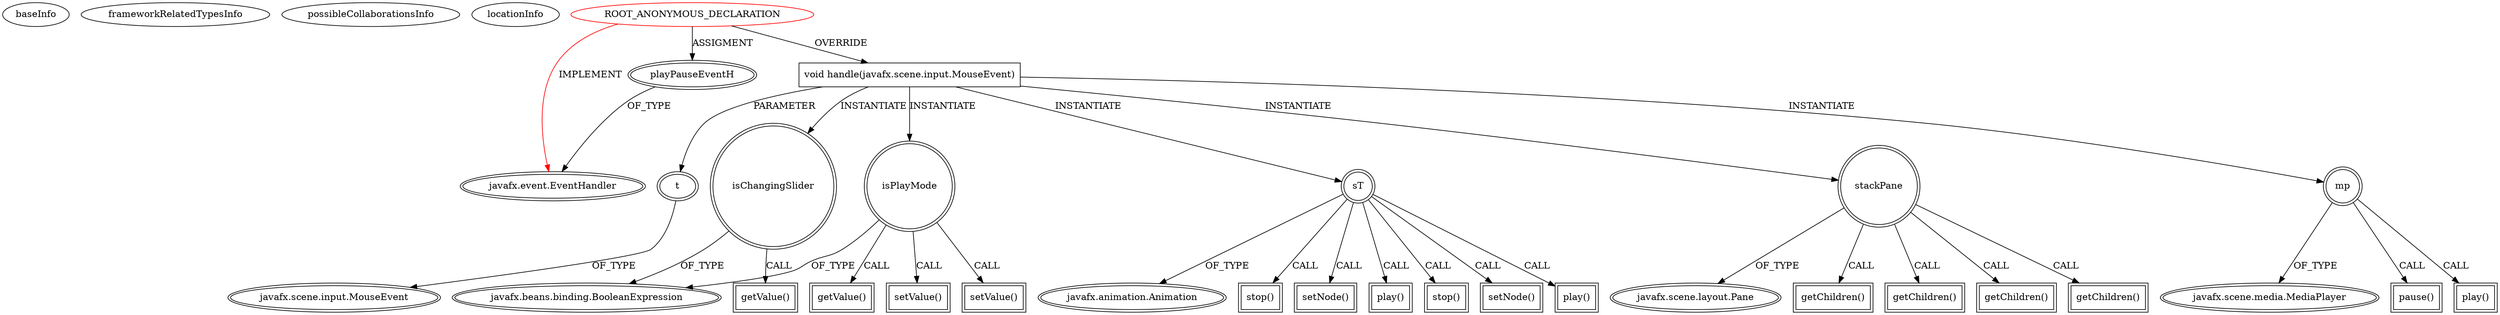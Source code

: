 digraph {
baseInfo[graphId=4680,category="extension_graph",isAnonymous=true,possibleRelation=false]
frameworkRelatedTypesInfo[0="javafx.event.EventHandler"]
possibleCollaborationsInfo[]
locationInfo[projectName="victor-fdez-hb-repo",filePath="/victor-fdez-hb-repo/hb-repo-master/FLLTutorializator/src/com/honeybadgers/flltutorial/ui/main/navigation/VideoPanel.java",contextSignature="void createScene()",graphId="4680"]
0[label="ROOT_ANONYMOUS_DECLARATION",vertexType="ROOT_ANONYMOUS_DECLARATION",isFrameworkType=false,color=red]
1[label="javafx.event.EventHandler",vertexType="FRAMEWORK_INTERFACE_TYPE",isFrameworkType=true,peripheries=2]
2[label="playPauseEventH",vertexType="OUTSIDE_VARIABLE_EXPRESION",isFrameworkType=true,peripheries=2]
4[label="void handle(javafx.scene.input.MouseEvent)",vertexType="OVERRIDING_METHOD_DECLARATION",isFrameworkType=false,shape=box]
5[label="t",vertexType="PARAMETER_DECLARATION",isFrameworkType=true,peripheries=2]
6[label="javafx.scene.input.MouseEvent",vertexType="FRAMEWORK_CLASS_TYPE",isFrameworkType=true,peripheries=2]
7[label="isChangingSlider",vertexType="VARIABLE_EXPRESION",isFrameworkType=true,peripheries=2,shape=circle]
9[label="javafx.beans.binding.BooleanExpression",vertexType="FRAMEWORK_CLASS_TYPE",isFrameworkType=true,peripheries=2]
8[label="getValue()",vertexType="INSIDE_CALL",isFrameworkType=true,peripheries=2,shape=box]
10[label="isPlayMode",vertexType="VARIABLE_EXPRESION",isFrameworkType=true,peripheries=2,shape=circle]
11[label="getValue()",vertexType="INSIDE_CALL",isFrameworkType=true,peripheries=2,shape=box]
14[label="setValue()",vertexType="INSIDE_CALL",isFrameworkType=true,peripheries=2,shape=box]
15[label="sT",vertexType="VARIABLE_EXPRESION",isFrameworkType=true,peripheries=2,shape=circle]
17[label="javafx.animation.Animation",vertexType="FRAMEWORK_CLASS_TYPE",isFrameworkType=true,peripheries=2]
16[label="stop()",vertexType="INSIDE_CALL",isFrameworkType=true,peripheries=2,shape=box]
18[label="stackPane",vertexType="VARIABLE_EXPRESION",isFrameworkType=true,peripheries=2,shape=circle]
20[label="javafx.scene.layout.Pane",vertexType="FRAMEWORK_CLASS_TYPE",isFrameworkType=true,peripheries=2]
19[label="getChildren()",vertexType="INSIDE_CALL",isFrameworkType=true,peripheries=2,shape=box]
22[label="getChildren()",vertexType="INSIDE_CALL",isFrameworkType=true,peripheries=2,shape=box]
24[label="setNode()",vertexType="INSIDE_CALL",isFrameworkType=true,peripheries=2,shape=box]
26[label="play()",vertexType="INSIDE_CALL",isFrameworkType=true,peripheries=2,shape=box]
27[label="mp",vertexType="VARIABLE_EXPRESION",isFrameworkType=true,peripheries=2,shape=circle]
29[label="javafx.scene.media.MediaPlayer",vertexType="FRAMEWORK_CLASS_TYPE",isFrameworkType=true,peripheries=2]
28[label="pause()",vertexType="INSIDE_CALL",isFrameworkType=true,peripheries=2,shape=box]
31[label="setValue()",vertexType="INSIDE_CALL",isFrameworkType=true,peripheries=2,shape=box]
33[label="stop()",vertexType="INSIDE_CALL",isFrameworkType=true,peripheries=2,shape=box]
35[label="getChildren()",vertexType="INSIDE_CALL",isFrameworkType=true,peripheries=2,shape=box]
37[label="getChildren()",vertexType="INSIDE_CALL",isFrameworkType=true,peripheries=2,shape=box]
39[label="setNode()",vertexType="INSIDE_CALL",isFrameworkType=true,peripheries=2,shape=box]
41[label="play()",vertexType="INSIDE_CALL",isFrameworkType=true,peripheries=2,shape=box]
43[label="play()",vertexType="INSIDE_CALL",isFrameworkType=true,peripheries=2,shape=box]
0->1[label="IMPLEMENT",color=red]
0->2[label="ASSIGMENT"]
2->1[label="OF_TYPE"]
0->4[label="OVERRIDE"]
5->6[label="OF_TYPE"]
4->5[label="PARAMETER"]
4->7[label="INSTANTIATE"]
7->9[label="OF_TYPE"]
7->8[label="CALL"]
4->10[label="INSTANTIATE"]
10->9[label="OF_TYPE"]
10->11[label="CALL"]
10->14[label="CALL"]
4->15[label="INSTANTIATE"]
15->17[label="OF_TYPE"]
15->16[label="CALL"]
4->18[label="INSTANTIATE"]
18->20[label="OF_TYPE"]
18->19[label="CALL"]
18->22[label="CALL"]
15->24[label="CALL"]
15->26[label="CALL"]
4->27[label="INSTANTIATE"]
27->29[label="OF_TYPE"]
27->28[label="CALL"]
10->31[label="CALL"]
15->33[label="CALL"]
18->35[label="CALL"]
18->37[label="CALL"]
15->39[label="CALL"]
15->41[label="CALL"]
27->43[label="CALL"]
}
